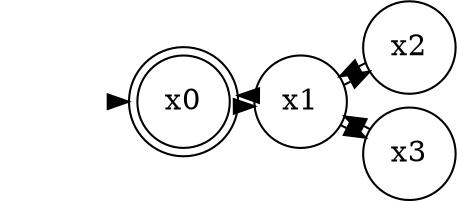 digraph a {
rankdir=LR;
# splines = ortho
ratio=fill
graph [pad="0.01", nodesep="0.1", ranksep="0.01"];
node [shape=circle];
margin=0;
{rank =same;}
# size="11.7,8.3!";
init [style=invis]
init -> x0
x0 [shape=doublecircle];

x0 -> x1 [texlbl="\scriptsize ⬇1,\{1\}"]
x1 -> x2 [texlbl="\scriptsize ⬆2,\{1\}"]
x2 -> x1 [texlbl="\scriptsize ⬇2,\{1\}"]
x1 -> x3 [texlbl="\scriptsize ⬆3,\{1\}"]
x3 -> x1 [texlbl="\scriptsize ⬇3,\{1\}"]
x1 -> x0 [texlbl="\scriptsize ⬆1,\{1\}"]

}
